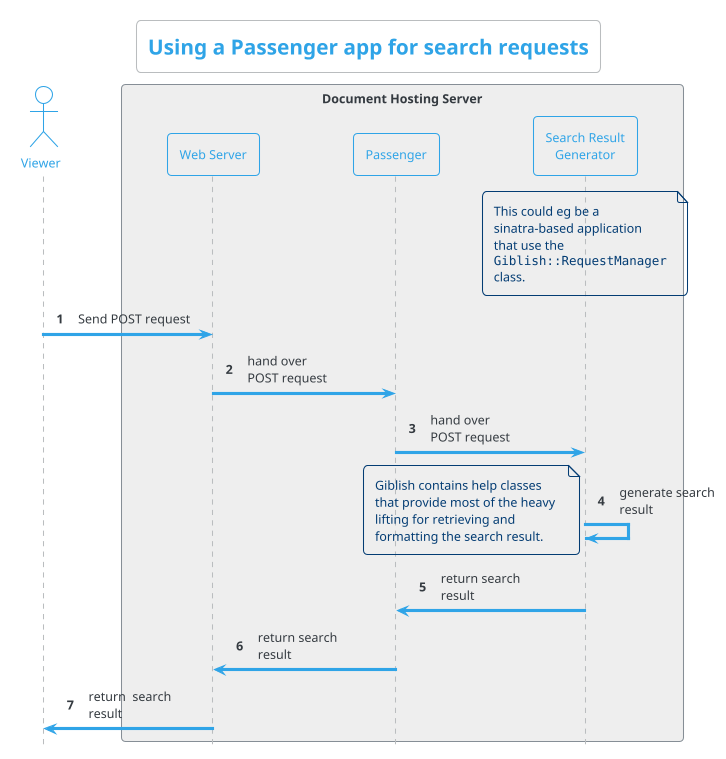 @startuml
!theme cerulean-outline
' !theme spacelab
hide footbox
autonumber

title "Using a Passenger app for search requests"

actor       Viewer       as Vi

box "Document Hosting Server" #EEEEEE
participant "Web Server" as Webserv
participant "Passenger"   as Pass
participant "Search Result\nGenerator"   as Searcher
note over of Searcher
  This could eg be a
  sinatra-based application 
  that use the 
  ""Giblish::RequestManager""
  class.
end note
end box

Vi -> Webserv     : Send POST request
Webserv -> Pass : hand over\nPOST request
Pass -> Searcher : hand over\nPOST request
Searcher -> Searcher : generate search\nresult
note left
  Giblish contains help classes 
  that provide most of the heavy 
  lifting for retrieving and
  formatting the search result.
end note
Searcher -> Pass : return search\nresult
Pass -> Webserv : return search\nresult
Webserv -> Vi  : return  search\nresult
@enduml


